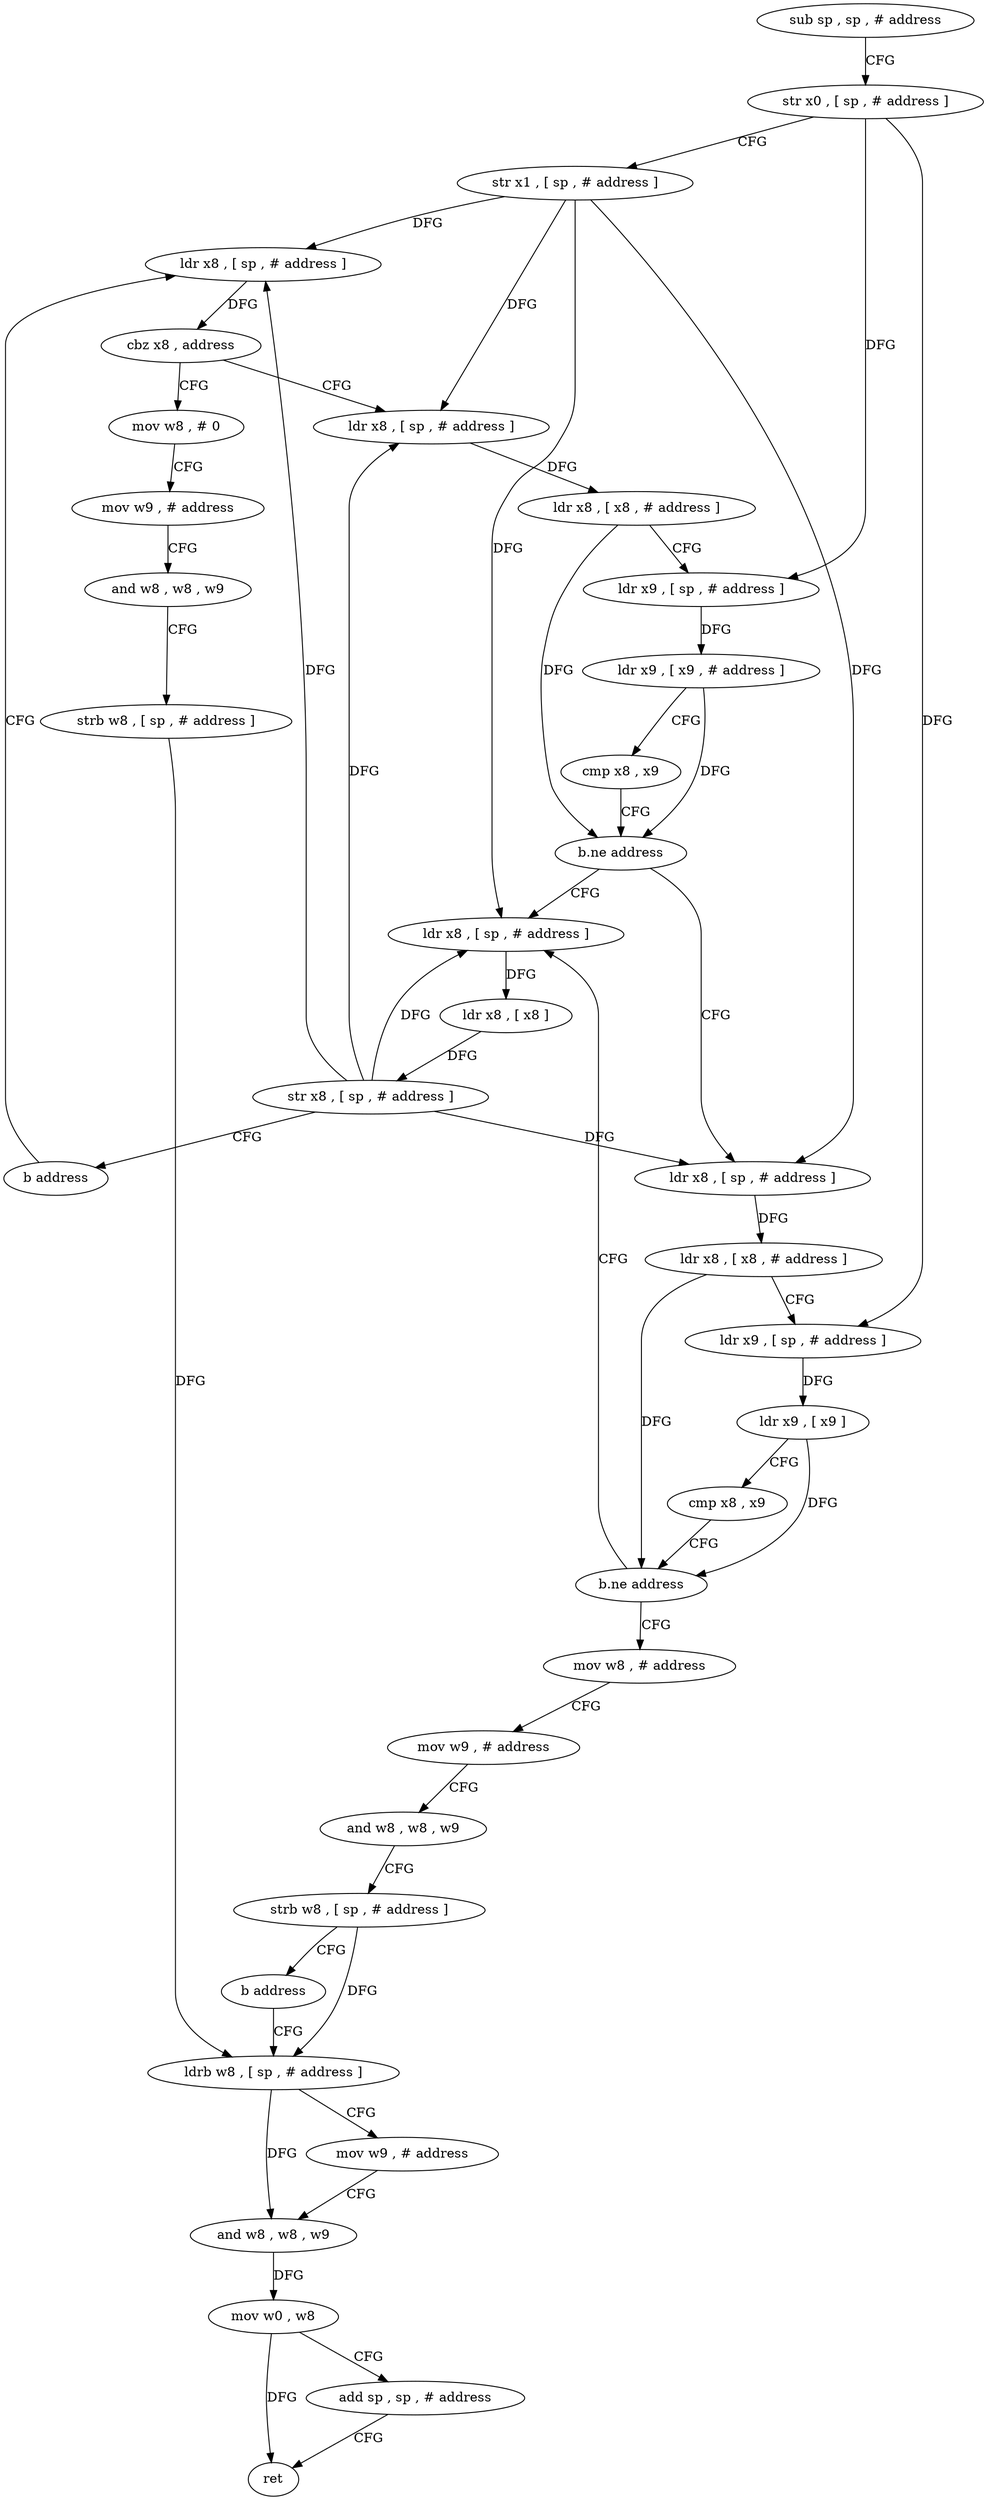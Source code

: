 digraph "func" {
"4231996" [label = "sub sp , sp , # address" ]
"4232000" [label = "str x0 , [ sp , # address ]" ]
"4232004" [label = "str x1 , [ sp , # address ]" ]
"4232008" [label = "ldr x8 , [ sp , # address ]" ]
"4232100" [label = "mov w8 , # 0" ]
"4232104" [label = "mov w9 , # address" ]
"4232108" [label = "and w8 , w8 , w9" ]
"4232112" [label = "strb w8 , [ sp , # address ]" ]
"4232116" [label = "ldrb w8 , [ sp , # address ]" ]
"4232016" [label = "ldr x8 , [ sp , # address ]" ]
"4232020" [label = "ldr x8 , [ x8 , # address ]" ]
"4232024" [label = "ldr x9 , [ sp , # address ]" ]
"4232028" [label = "ldr x9 , [ x9 , # address ]" ]
"4232032" [label = "cmp x8 , x9" ]
"4232036" [label = "b.ne address" ]
"4232084" [label = "ldr x8 , [ sp , # address ]" ]
"4232040" [label = "ldr x8 , [ sp , # address ]" ]
"4232088" [label = "ldr x8 , [ x8 ]" ]
"4232092" [label = "str x8 , [ sp , # address ]" ]
"4232096" [label = "b address" ]
"4232044" [label = "ldr x8 , [ x8 , # address ]" ]
"4232048" [label = "ldr x9 , [ sp , # address ]" ]
"4232052" [label = "ldr x9 , [ x9 ]" ]
"4232056" [label = "cmp x8 , x9" ]
"4232060" [label = "b.ne address" ]
"4232064" [label = "mov w8 , # address" ]
"4232012" [label = "cbz x8 , address" ]
"4232068" [label = "mov w9 , # address" ]
"4232072" [label = "and w8 , w8 , w9" ]
"4232076" [label = "strb w8 , [ sp , # address ]" ]
"4232080" [label = "b address" ]
"4232120" [label = "mov w9 , # address" ]
"4232124" [label = "and w8 , w8 , w9" ]
"4232128" [label = "mov w0 , w8" ]
"4232132" [label = "add sp , sp , # address" ]
"4232136" [label = "ret" ]
"4231996" -> "4232000" [ label = "CFG" ]
"4232000" -> "4232004" [ label = "CFG" ]
"4232000" -> "4232024" [ label = "DFG" ]
"4232000" -> "4232048" [ label = "DFG" ]
"4232004" -> "4232008" [ label = "DFG" ]
"4232004" -> "4232016" [ label = "DFG" ]
"4232004" -> "4232084" [ label = "DFG" ]
"4232004" -> "4232040" [ label = "DFG" ]
"4232008" -> "4232012" [ label = "DFG" ]
"4232100" -> "4232104" [ label = "CFG" ]
"4232104" -> "4232108" [ label = "CFG" ]
"4232108" -> "4232112" [ label = "CFG" ]
"4232112" -> "4232116" [ label = "DFG" ]
"4232116" -> "4232120" [ label = "CFG" ]
"4232116" -> "4232124" [ label = "DFG" ]
"4232016" -> "4232020" [ label = "DFG" ]
"4232020" -> "4232024" [ label = "CFG" ]
"4232020" -> "4232036" [ label = "DFG" ]
"4232024" -> "4232028" [ label = "DFG" ]
"4232028" -> "4232032" [ label = "CFG" ]
"4232028" -> "4232036" [ label = "DFG" ]
"4232032" -> "4232036" [ label = "CFG" ]
"4232036" -> "4232084" [ label = "CFG" ]
"4232036" -> "4232040" [ label = "CFG" ]
"4232084" -> "4232088" [ label = "DFG" ]
"4232040" -> "4232044" [ label = "DFG" ]
"4232088" -> "4232092" [ label = "DFG" ]
"4232092" -> "4232096" [ label = "CFG" ]
"4232092" -> "4232008" [ label = "DFG" ]
"4232092" -> "4232016" [ label = "DFG" ]
"4232092" -> "4232084" [ label = "DFG" ]
"4232092" -> "4232040" [ label = "DFG" ]
"4232096" -> "4232008" [ label = "CFG" ]
"4232044" -> "4232048" [ label = "CFG" ]
"4232044" -> "4232060" [ label = "DFG" ]
"4232048" -> "4232052" [ label = "DFG" ]
"4232052" -> "4232056" [ label = "CFG" ]
"4232052" -> "4232060" [ label = "DFG" ]
"4232056" -> "4232060" [ label = "CFG" ]
"4232060" -> "4232084" [ label = "CFG" ]
"4232060" -> "4232064" [ label = "CFG" ]
"4232064" -> "4232068" [ label = "CFG" ]
"4232012" -> "4232100" [ label = "CFG" ]
"4232012" -> "4232016" [ label = "CFG" ]
"4232068" -> "4232072" [ label = "CFG" ]
"4232072" -> "4232076" [ label = "CFG" ]
"4232076" -> "4232080" [ label = "CFG" ]
"4232076" -> "4232116" [ label = "DFG" ]
"4232080" -> "4232116" [ label = "CFG" ]
"4232120" -> "4232124" [ label = "CFG" ]
"4232124" -> "4232128" [ label = "DFG" ]
"4232128" -> "4232132" [ label = "CFG" ]
"4232128" -> "4232136" [ label = "DFG" ]
"4232132" -> "4232136" [ label = "CFG" ]
}
